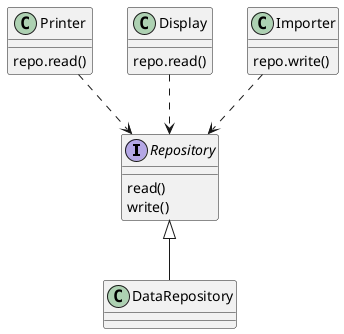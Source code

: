 @startuml interface-segregation

interface Repository {
    read()
    write()
}

class DataRepository

class Printer{
    repo.read()
}
class Display {
    repo.read()
}
class Importer {
    repo.write()
}

Importer ..> Repository
Printer ..> Repository
Display ..> Repository

Repository <|-- DataRepository

@enduml
